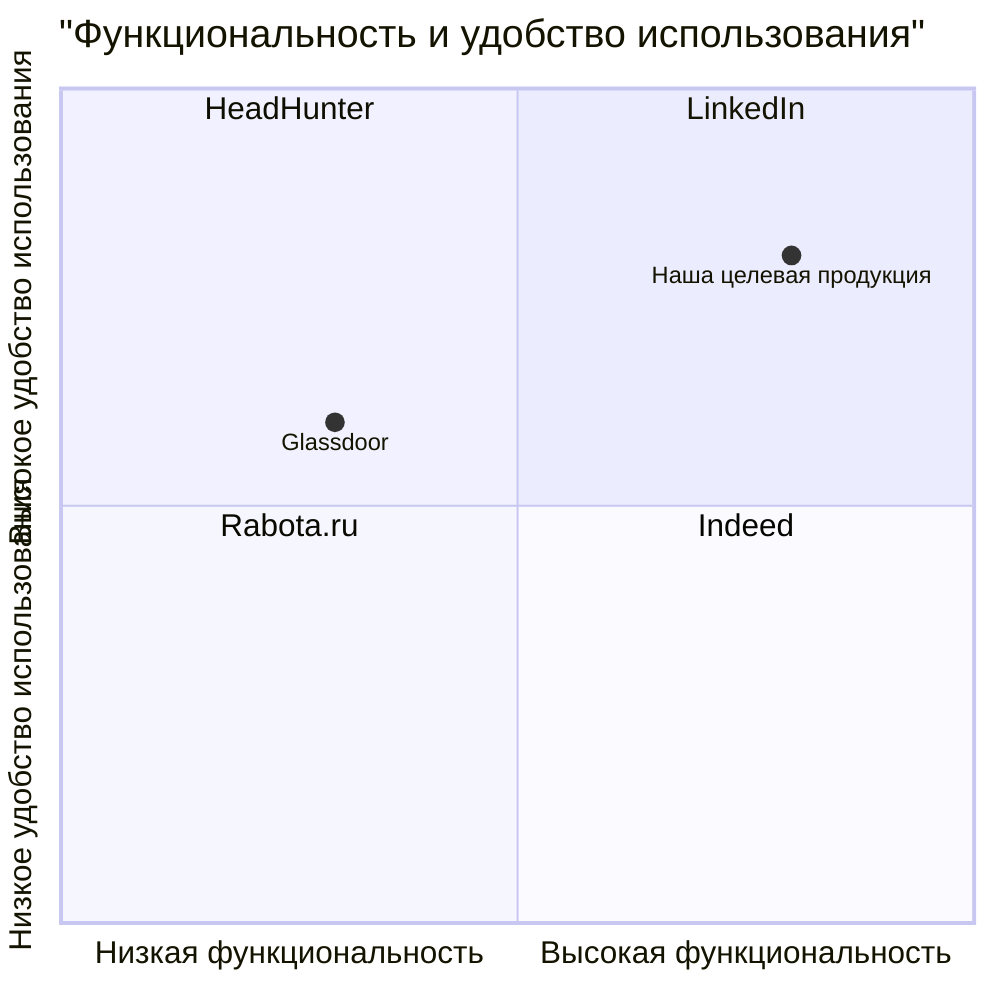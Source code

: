 quadrantChart
    title "Функциональность и удобство использования"
    x-axis "Низкая функциональность" --> "Высокая функциональность"
    y-axis "Низкое удобство использования" --> "Высокое удобство использования"
    quadrant-1 "LinkedIn"
    quadrant-2 "HeadHunter"
    quadrant-3 "Rabota.ru"
    quadrant-4 "Indeed"
    "Glassdoor": [0.3, 0.6]
    "Наша целевая продукция": [0.8, 0.8]